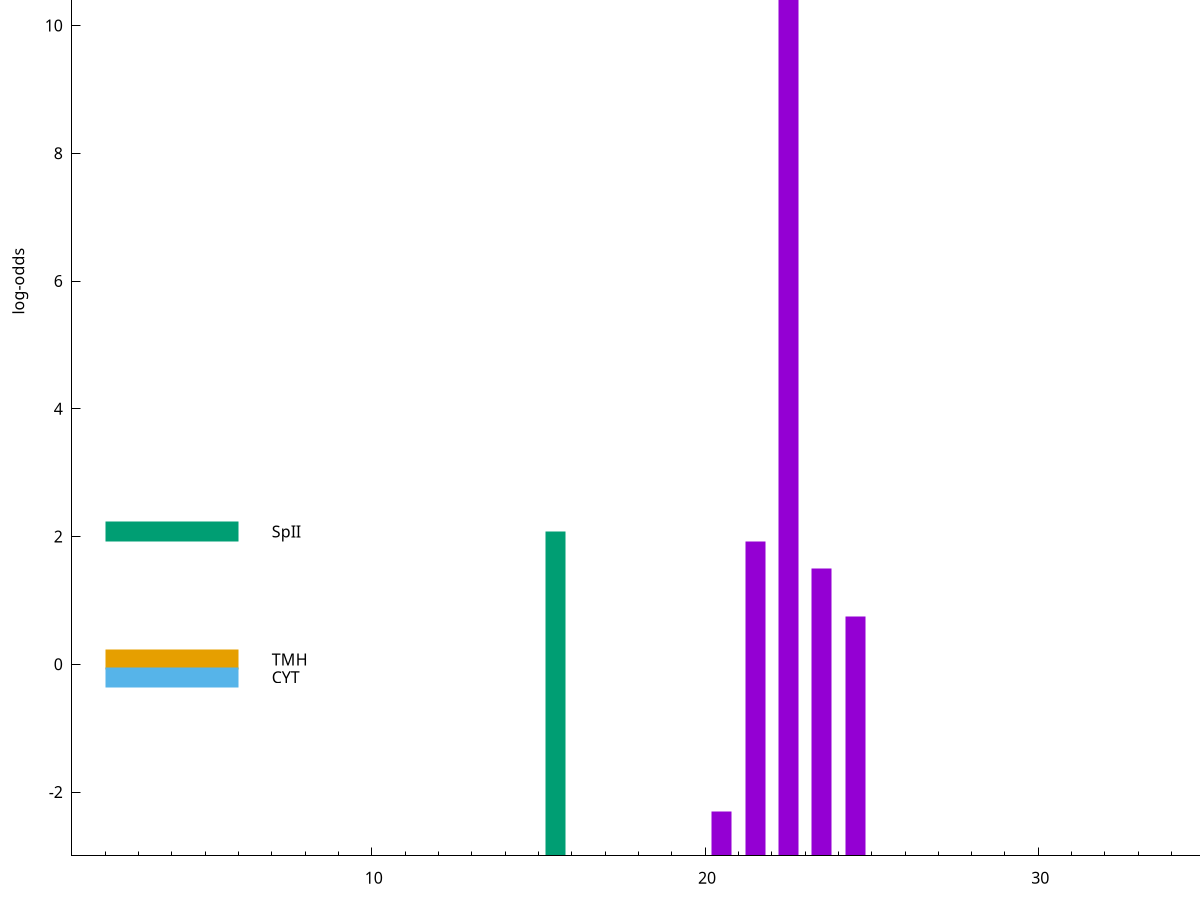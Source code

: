 set title "LipoP predictions for SRR4065668.gff"
set size 2., 1.4
set xrange [1:70] 
set mxtics 10
set yrange [-3:15]
set y2range [0:18]
set ylabel "log-odds"
set term postscript eps color solid "Helvetica" 30
set output "SRR4065668.gff16.eps"
set arrow from 2,10.8896 to 6,10.8896 nohead lt 1 lw 20
set label "SpI" at 7,10.8896
set arrow from 2,2.07875 to 6,2.07875 nohead lt 2 lw 20
set label "SpII" at 7,2.07875
set arrow from 2,0.0741655 to 6,0.0741655 nohead lt 4 lw 20
set label "TMH" at 7,0.0741655
set arrow from 2,-0.200913 to 6,-0.200913 nohead lt 3 lw 20
set label "CYT" at 7,-0.200913
set arrow from 2,10.8896 to 6,10.8896 nohead lt 1 lw 20
set label "SpI" at 7,10.8896
# NOTE: The scores below are the log-odds scores with the threshold
# NOTE: subtracted (a hack to make gnuplot make the histogram all
# NOTE: look nice).
plot "-" axes x1y2 title "" with impulses lt 2 lw 20, "-" axes x1y2 title "" with impulses lt 1 lw 20
15.500000 5.078750
e
22.500000 13.883100
21.500000 4.929400
23.500000 4.494660
24.500000 3.745261
20.500000 0.695960
e
exit
